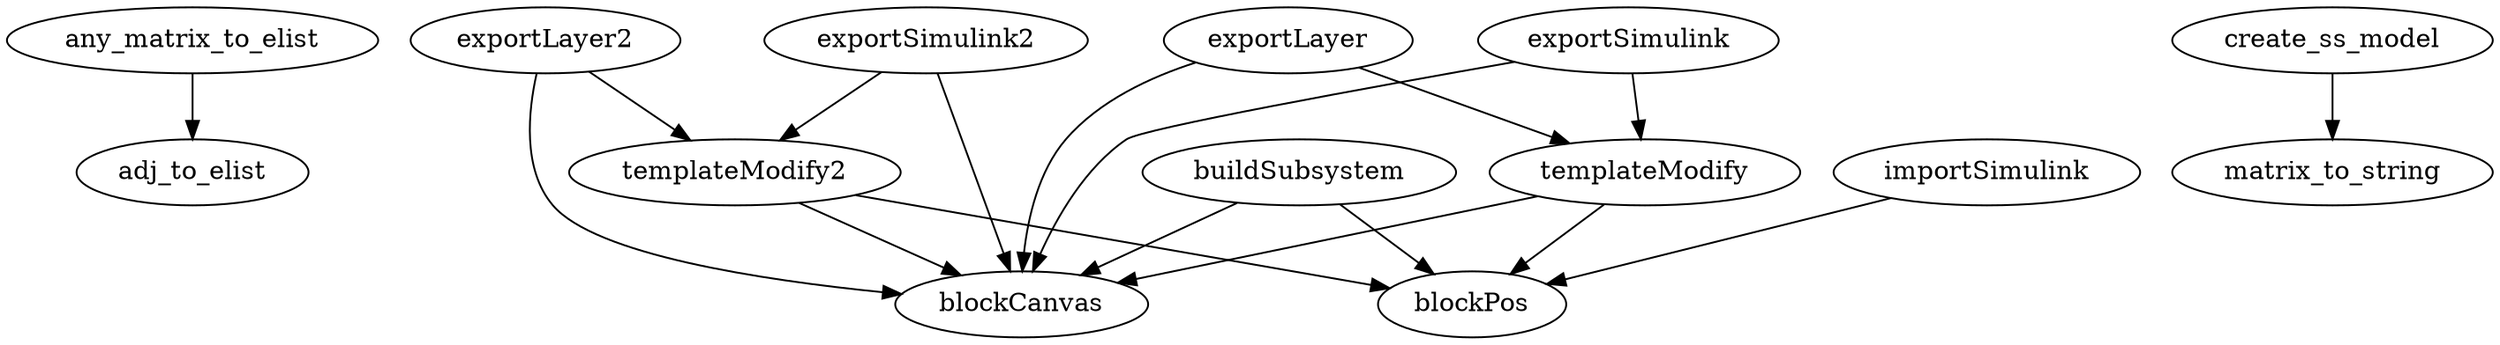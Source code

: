 /* Created by mdot for Matlab */
digraph m2html {
  any_matrix_to_elist -> adj_to_elist;
  buildSubsystem -> blockCanvas;
  buildSubsystem -> blockPos;
  create_ss_model -> matrix_to_string;
  exportLayer -> blockCanvas;
  exportLayer -> templateModify;
  exportLayer2 -> blockCanvas;
  exportLayer2 -> templateModify2;
  exportSimulink -> blockCanvas;
  exportSimulink -> templateModify;
  exportSimulink2 -> blockCanvas;
  exportSimulink2 -> templateModify2;
  importSimulink -> blockPos;
  templateModify -> blockCanvas;
  templateModify -> blockPos;
  templateModify2 -> blockCanvas;
  templateModify2 -> blockPos;

  adj_to_elist [URL="adj_to_elist.html"];
  any_matrix_to_elist [URL="any_matrix_to_elist.html"];
  blockCanvas [URL="blockCanvas.html"];
  blockPos [URL="blockPos.html"];
  buildSubsystem [URL="buildSubsystem.html"];
  create_ss_model [URL="create_ss_model.html"];
  exportLayer [URL="exportLayer.html"];
  exportLayer2 [URL="exportLayer2.html"];
  exportSimulink [URL="exportSimulink.html"];
  exportSimulink2 [URL="exportSimulink2.html"];
  importSimulink [URL="importSimulink.html"];
  matrix_to_string [URL="matrix_to_string.html"];
  templateModify [URL="templateModify.html"];
  templateModify2 [URL="templateModify2.html"];
}